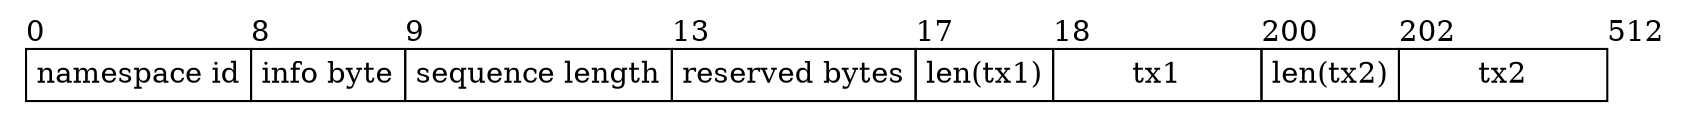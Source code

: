digraph G {
    node [shape = record, penwidth = 0];

    share [label=<
    <table border="0" cellborder="1" cellspacing="0">
        <tr>
            <td align="left" border="0" cellpadding="0">0</td>
            <td align="left" border="0" cellpadding="0">8</td>
            <td align="left" border="0" cellpadding="0">9</td>
            <td align="left" border="0" cellpadding="0">13</td>
            <td align="left" border="0" cellpadding="0">17</td>
            <td align="left" border="0" cellpadding="0">18</td>
            <td align="left" border="0" cellpadding="0">200</td>
            <td align="left" border="0" cellpadding="0">202</td>
            <td align="left" border="0" cellpadding="0">512</td>
        </tr>
        <tr>
            <td width="8" cellpadding="4">namespace id</td>
            <td width="1" cellpadding="4">info byte</td>
            <td width="4" cellpadding="4">sequence length</td>
            <td width="4" cellpadding="4">reserved bytes</td>
            <td width="2" cellpadding="4">len(tx1)</td>
            <td width="100" cellpadding="4">tx1</td>
            <td width="2" cellpadding="4">len(tx2)</td>
            <td width="100" cellpadding="4">tx2</td>
        </tr>
    </table>
    >];
}
